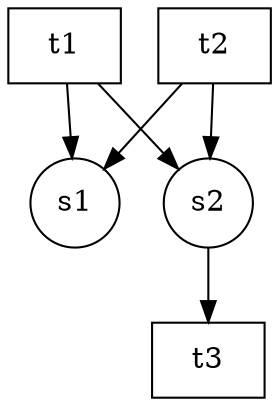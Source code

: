 digraph petrinet{
node[shape=circle];
"s1";
"t1" [shape=box];
"t2" [shape=box];
"t3" [shape=box];
"s2"->"t3"
"t1"->"s1"
"t1"->"s2"
"t2"->"s1"
"t2"->"s2"
}